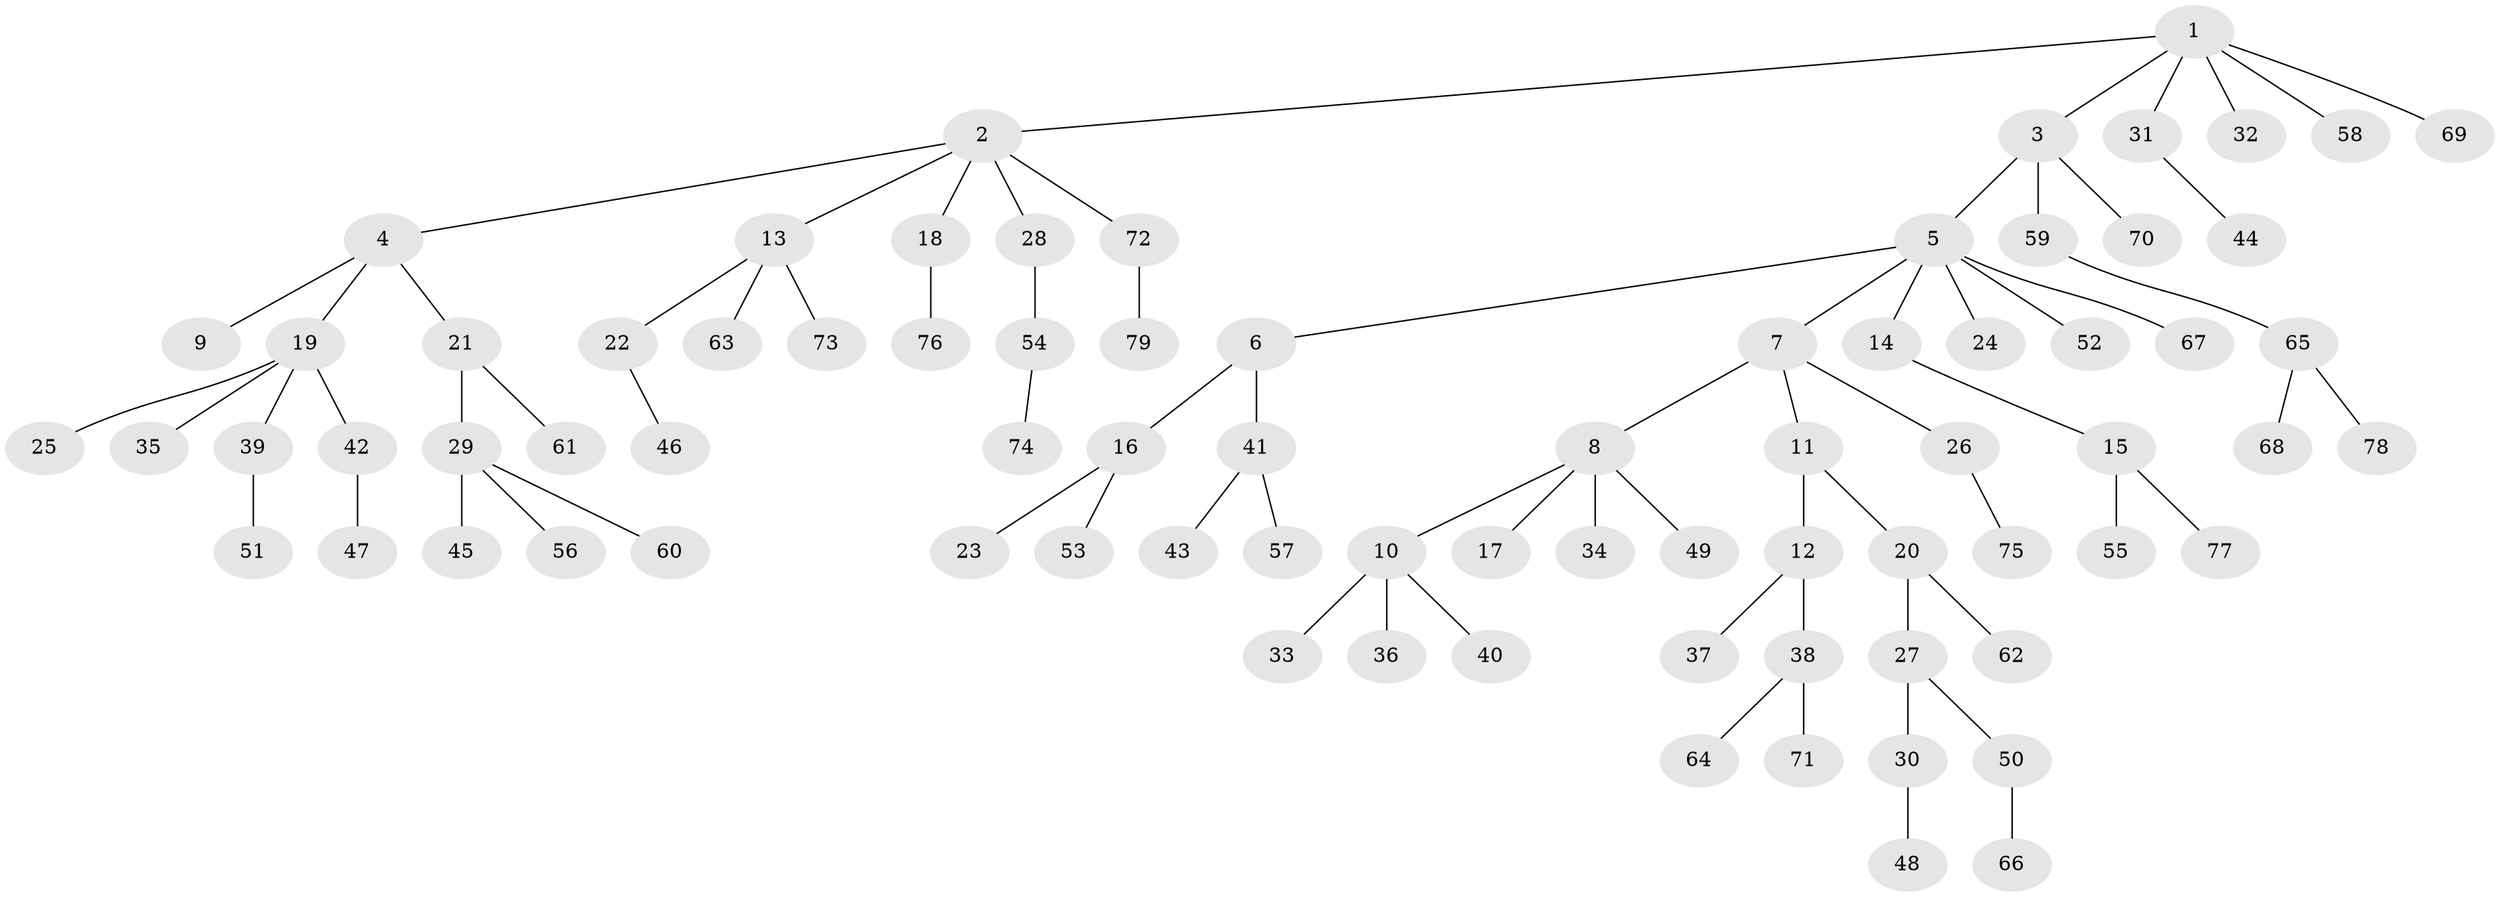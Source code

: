 // Generated by graph-tools (version 1.1) at 2025/50/03/09/25 03:50:23]
// undirected, 79 vertices, 78 edges
graph export_dot {
graph [start="1"]
  node [color=gray90,style=filled];
  1;
  2;
  3;
  4;
  5;
  6;
  7;
  8;
  9;
  10;
  11;
  12;
  13;
  14;
  15;
  16;
  17;
  18;
  19;
  20;
  21;
  22;
  23;
  24;
  25;
  26;
  27;
  28;
  29;
  30;
  31;
  32;
  33;
  34;
  35;
  36;
  37;
  38;
  39;
  40;
  41;
  42;
  43;
  44;
  45;
  46;
  47;
  48;
  49;
  50;
  51;
  52;
  53;
  54;
  55;
  56;
  57;
  58;
  59;
  60;
  61;
  62;
  63;
  64;
  65;
  66;
  67;
  68;
  69;
  70;
  71;
  72;
  73;
  74;
  75;
  76;
  77;
  78;
  79;
  1 -- 2;
  1 -- 3;
  1 -- 31;
  1 -- 32;
  1 -- 58;
  1 -- 69;
  2 -- 4;
  2 -- 13;
  2 -- 18;
  2 -- 28;
  2 -- 72;
  3 -- 5;
  3 -- 59;
  3 -- 70;
  4 -- 9;
  4 -- 19;
  4 -- 21;
  5 -- 6;
  5 -- 7;
  5 -- 14;
  5 -- 24;
  5 -- 52;
  5 -- 67;
  6 -- 16;
  6 -- 41;
  7 -- 8;
  7 -- 11;
  7 -- 26;
  8 -- 10;
  8 -- 17;
  8 -- 34;
  8 -- 49;
  10 -- 33;
  10 -- 36;
  10 -- 40;
  11 -- 12;
  11 -- 20;
  12 -- 37;
  12 -- 38;
  13 -- 22;
  13 -- 63;
  13 -- 73;
  14 -- 15;
  15 -- 55;
  15 -- 77;
  16 -- 23;
  16 -- 53;
  18 -- 76;
  19 -- 25;
  19 -- 35;
  19 -- 39;
  19 -- 42;
  20 -- 27;
  20 -- 62;
  21 -- 29;
  21 -- 61;
  22 -- 46;
  26 -- 75;
  27 -- 30;
  27 -- 50;
  28 -- 54;
  29 -- 45;
  29 -- 56;
  29 -- 60;
  30 -- 48;
  31 -- 44;
  38 -- 64;
  38 -- 71;
  39 -- 51;
  41 -- 43;
  41 -- 57;
  42 -- 47;
  50 -- 66;
  54 -- 74;
  59 -- 65;
  65 -- 68;
  65 -- 78;
  72 -- 79;
}
